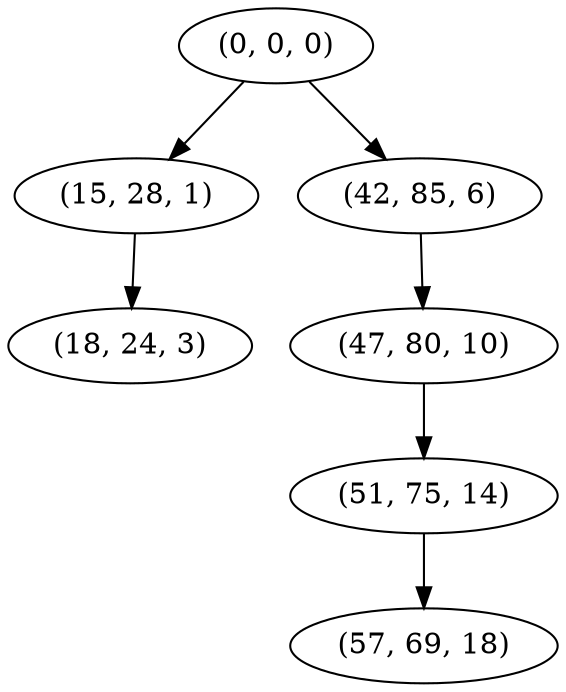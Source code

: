 digraph tree {
    "(0, 0, 0)";
    "(15, 28, 1)";
    "(18, 24, 3)";
    "(42, 85, 6)";
    "(47, 80, 10)";
    "(51, 75, 14)";
    "(57, 69, 18)";
    "(0, 0, 0)" -> "(15, 28, 1)";
    "(0, 0, 0)" -> "(42, 85, 6)";
    "(15, 28, 1)" -> "(18, 24, 3)";
    "(42, 85, 6)" -> "(47, 80, 10)";
    "(47, 80, 10)" -> "(51, 75, 14)";
    "(51, 75, 14)" -> "(57, 69, 18)";
}
